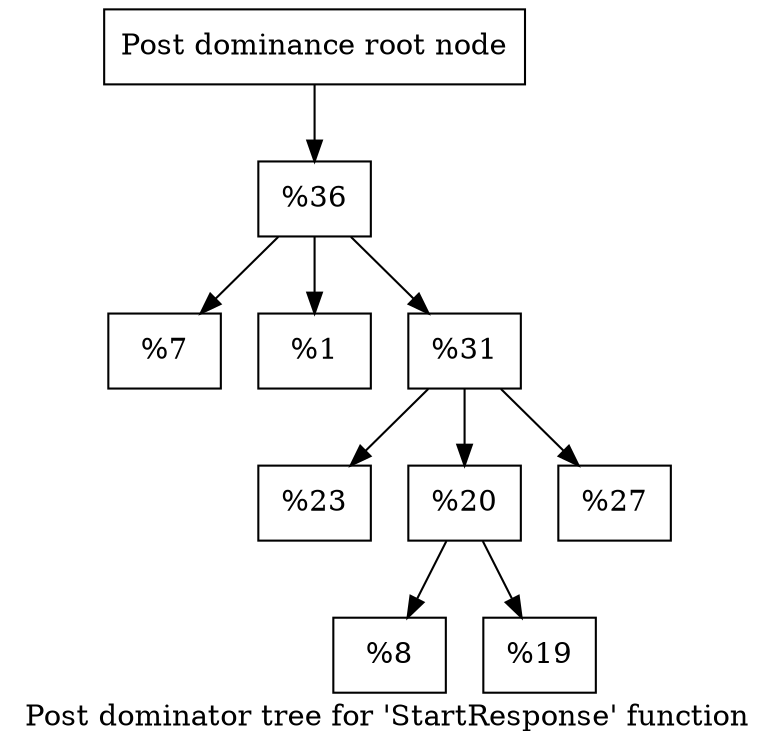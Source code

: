 digraph "Post dominator tree for 'StartResponse' function" {
	label="Post dominator tree for 'StartResponse' function";

	Node0x9a4d50 [shape=record,label="{Post dominance root node}"];
	Node0x9a4d50 -> Node0x95fbd0;
	Node0x95fbd0 [shape=record,label="{%36}"];
	Node0x95fbd0 -> Node0x9c7e80;
	Node0x95fbd0 -> Node0x997280;
	Node0x95fbd0 -> Node0x977f60;
	Node0x9c7e80 [shape=record,label="{%7}"];
	Node0x997280 [shape=record,label="{%1}"];
	Node0x977f60 [shape=record,label="{%31}"];
	Node0x977f60 -> Node0x964180;
	Node0x977f60 -> Node0x9cb130;
	Node0x977f60 -> Node0x997050;
	Node0x964180 [shape=record,label="{%23}"];
	Node0x9cb130 [shape=record,label="{%20}"];
	Node0x9cb130 -> Node0x97ab20;
	Node0x9cb130 -> Node0x9b03d0;
	Node0x97ab20 [shape=record,label="{%8}"];
	Node0x9b03d0 [shape=record,label="{%19}"];
	Node0x997050 [shape=record,label="{%27}"];
}
